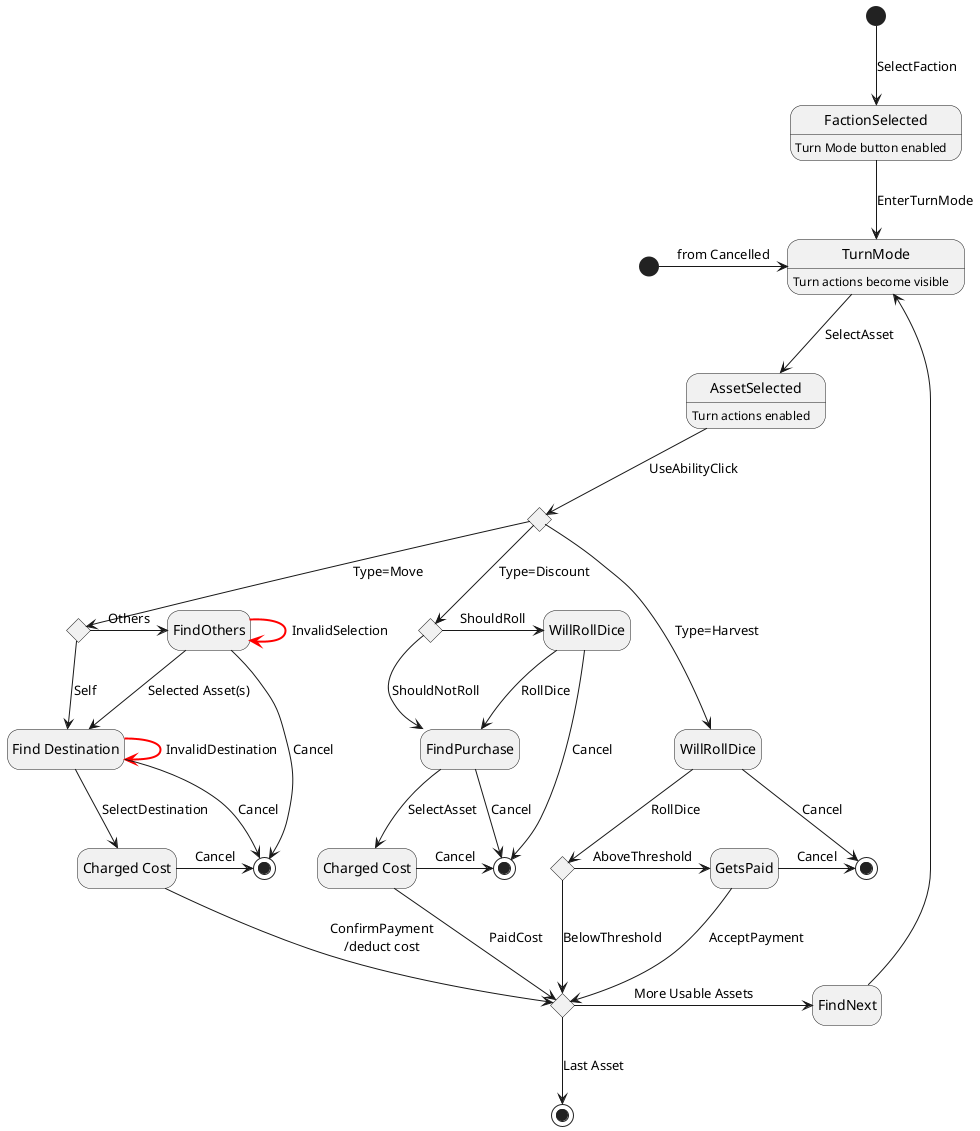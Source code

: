 @startuml Faction Turn Use Ability States
hide empty description

state "FactionSelected" as FS : Turn Mode button enabled
state "TurnMode" as TM : Turn actions become visible
state "AssetSelected" as ASel : Turn actions enabled
state cancelled <<start>>
state "Type?" as type <<choice>>
state "Move Self?" as self <<choice>>
state "Find Destination" as FD
state "More Assets?" as more <<choice>>
state "Charged Cost" as CC1
state "Charged Cost" as CC2
state "Meets Threshold" as enough <<choice>>
state "WillRollDice" as WRD1
state "WillRollDice" as WRD2
state "Should Roll" as toroll <<choice>>

state MoveEnd <<end>>
state DisEnd <<end>>
state HarvEnd <<end>>

[*] --> FS : SelectFaction
FS --> TM : EnterTurnMode
cancelled -> TM : from Cancelled
TM --> ASel : SelectAsset
ASel --> type : UseAbilityClick

type --> self : Type=Move
self --> FD : Self
self -> FindOthers : Others
FindOthers --> FD : Selected Asset(s)
FindOthers -[#red,bold]-> FindOthers : InvalidSelection
FindOthers --> MoveEnd : Cancel
FD -[#red,bold]-> FD : InvalidDestination
FD --> CC1 : SelectDestination
FD --> MoveEnd : Cancel
CC1 --> more : ConfirmPayment\n/deduct cost
CC1 -> MoveEnd : Cancel

type --> toroll : Type=Discount
toroll -> WRD2 : ShouldRoll
WRD2 --> FindPurchase : RollDice
WRD2 --> DisEnd : Cancel
toroll --> FindPurchase : ShouldNotRoll
FindPurchase --> CC2 : SelectAsset
FindPurchase -> DisEnd : Cancel
CC2 --> more : PaidCost
CC2 -> DisEnd : Cancel

type --> WRD1 : Type=Harvest
WRD1 --> enough : RollDice
WRD1 -> HarvEnd : Cancel
enough --> more : BelowThreshold
enough -> GetsPaid : AboveThreshold
GetsPaid --> more : AcceptPayment
GetsPaid -> HarvEnd : Cancel

more -> FindNext : More Usable Assets
more --> [*] : Last Asset
FindNext -> TM

@enduml